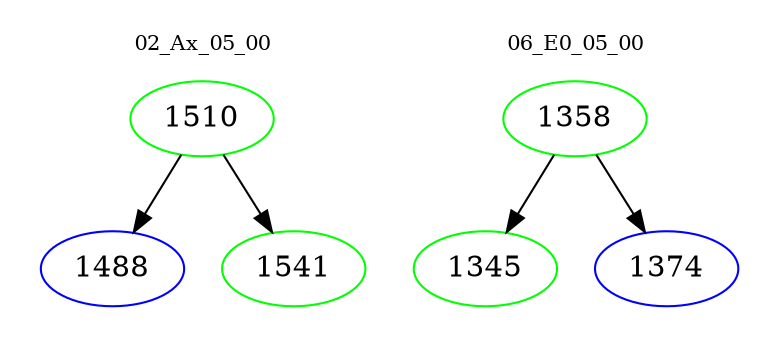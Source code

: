 digraph{
subgraph cluster_0 {
color = white
label = "02_Ax_05_00";
fontsize=10;
T0_1510 [label="1510", color="green"]
T0_1510 -> T0_1488 [color="black"]
T0_1488 [label="1488", color="blue"]
T0_1510 -> T0_1541 [color="black"]
T0_1541 [label="1541", color="green"]
}
subgraph cluster_1 {
color = white
label = "06_E0_05_00";
fontsize=10;
T1_1358 [label="1358", color="green"]
T1_1358 -> T1_1345 [color="black"]
T1_1345 [label="1345", color="green"]
T1_1358 -> T1_1374 [color="black"]
T1_1374 [label="1374", color="blue"]
}
}

